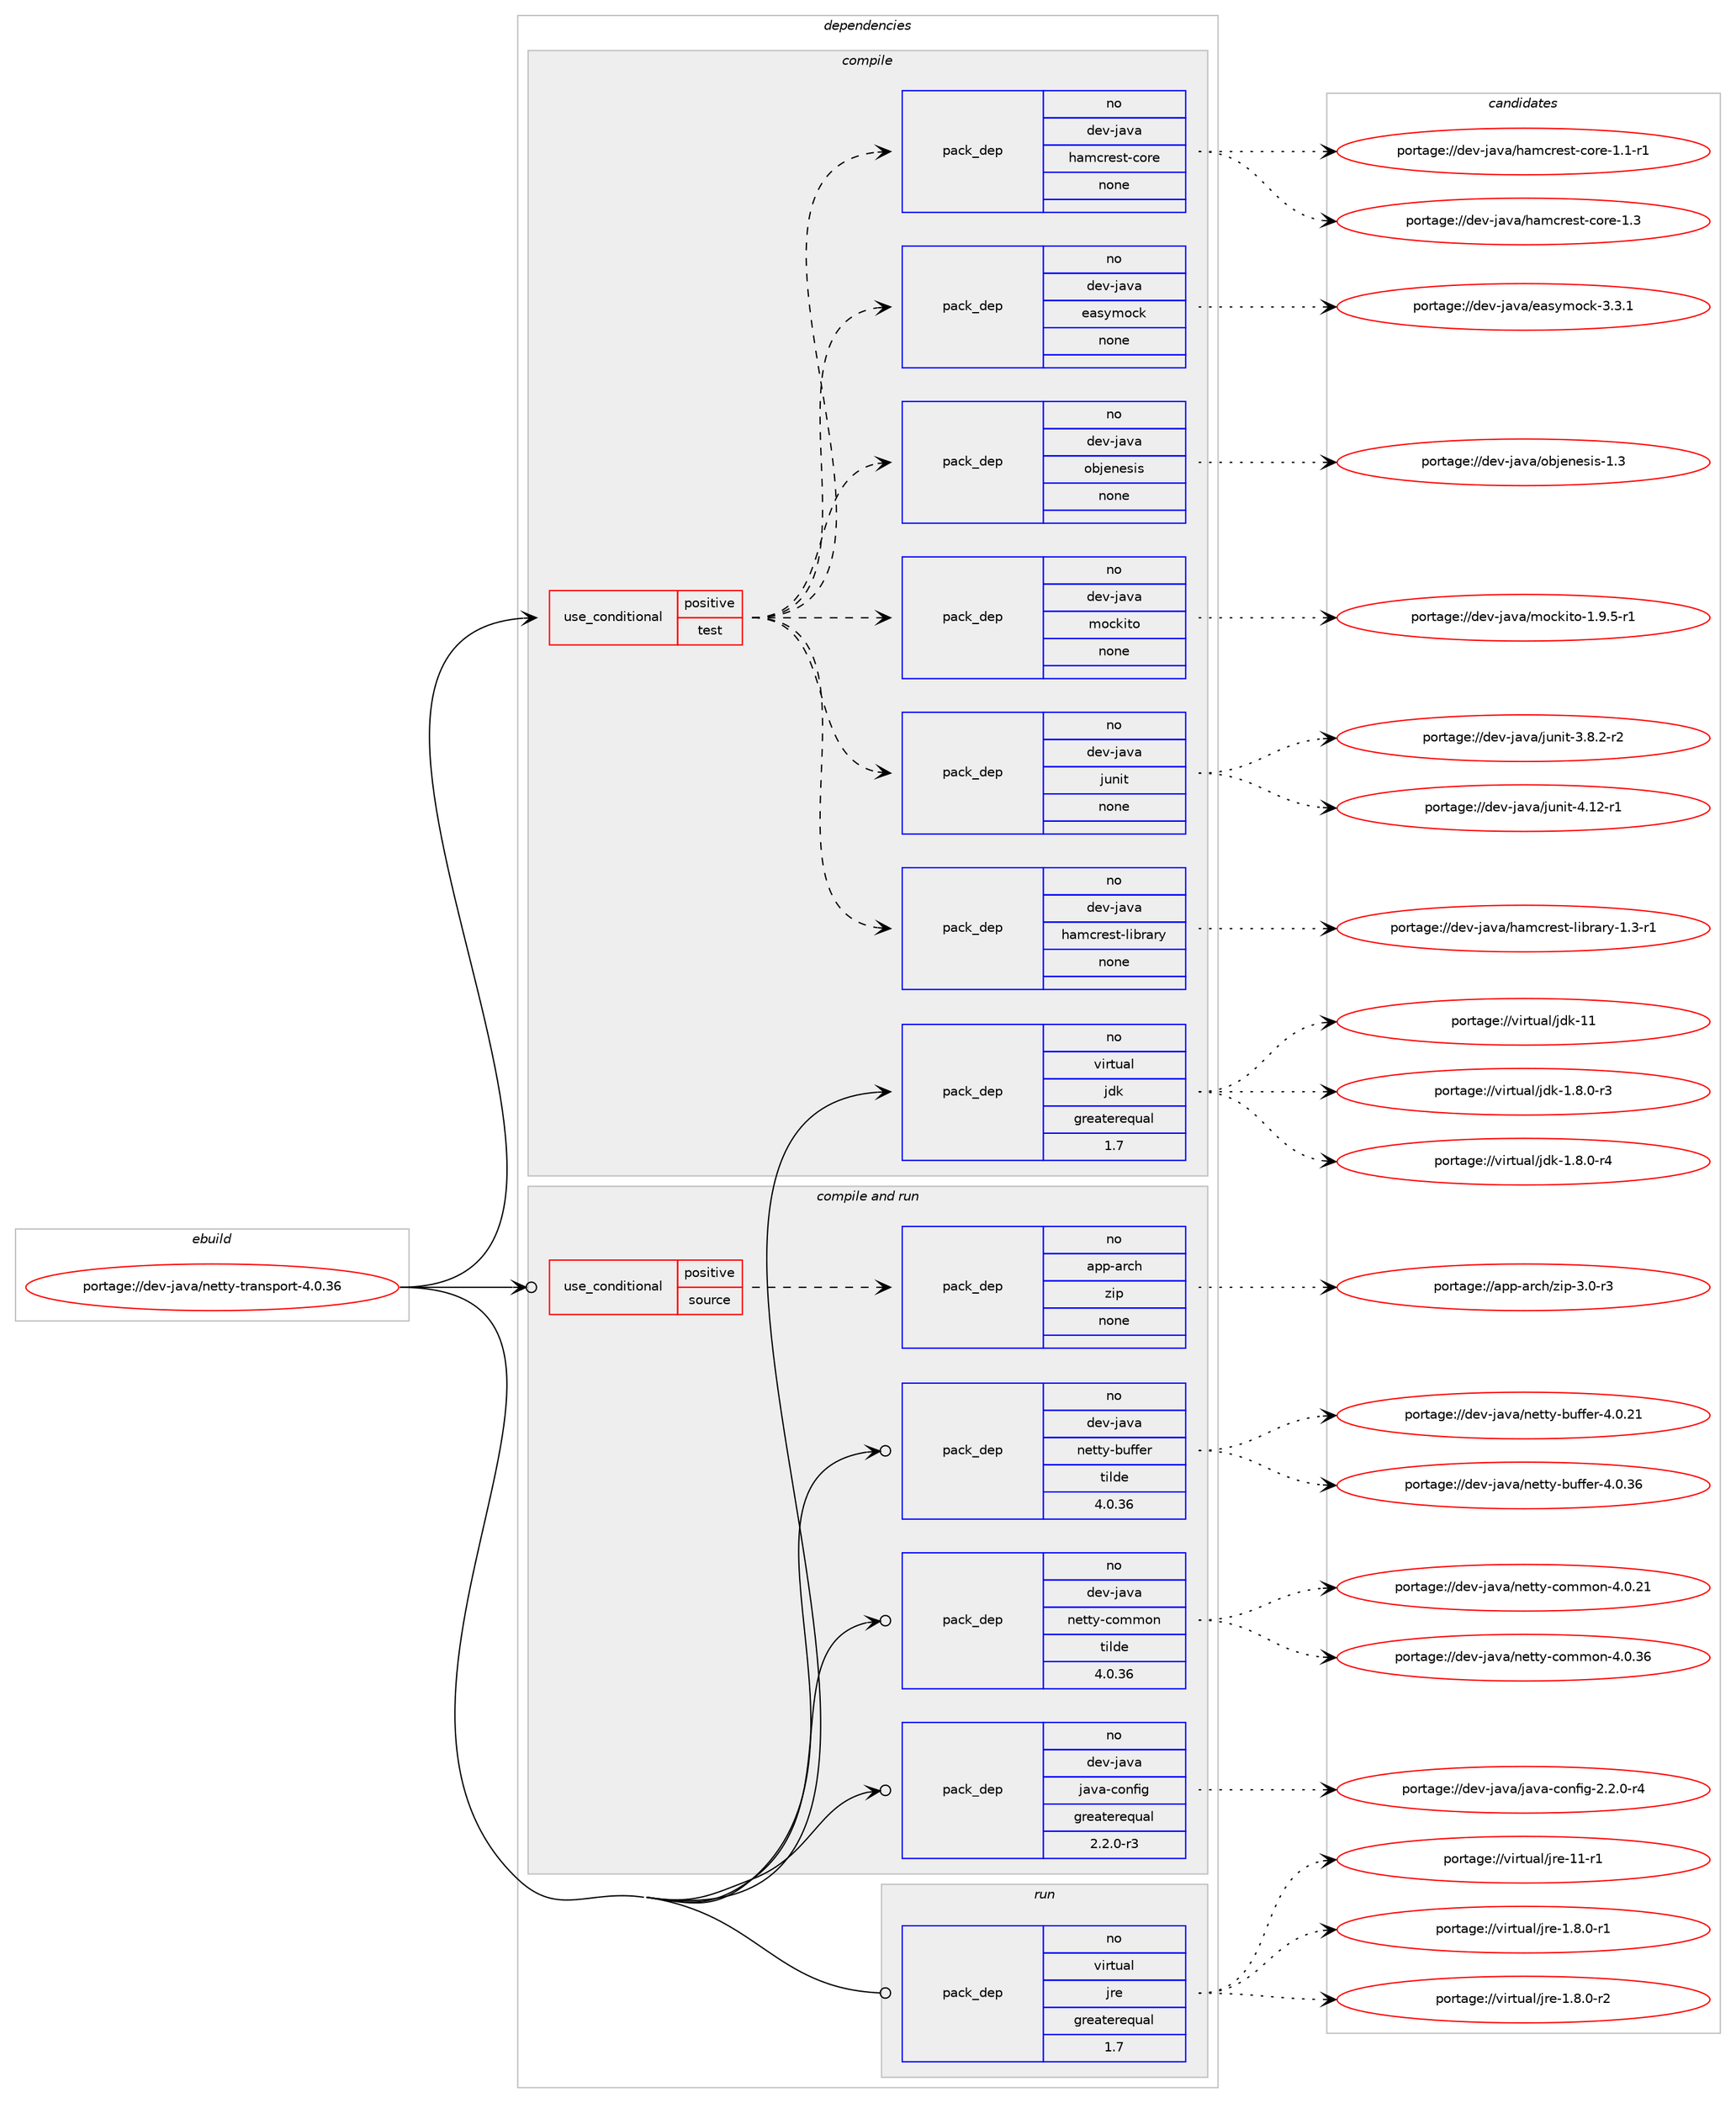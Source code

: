 digraph prolog {

# *************
# Graph options
# *************

newrank=true;
concentrate=true;
compound=true;
graph [rankdir=LR,fontname=Helvetica,fontsize=10,ranksep=1.5];#, ranksep=2.5, nodesep=0.2];
edge  [arrowhead=vee];
node  [fontname=Helvetica,fontsize=10];

# **********
# The ebuild
# **********

subgraph cluster_leftcol {
color=gray;
rank=same;
label=<<i>ebuild</i>>;
id [label="portage://dev-java/netty-transport-4.0.36", color=red, width=4, href="../dev-java/netty-transport-4.0.36.svg"];
}

# ****************
# The dependencies
# ****************

subgraph cluster_midcol {
color=gray;
label=<<i>dependencies</i>>;
subgraph cluster_compile {
fillcolor="#eeeeee";
style=filled;
label=<<i>compile</i>>;
subgraph cond18671 {
dependency90647 [label=<<TABLE BORDER="0" CELLBORDER="1" CELLSPACING="0" CELLPADDING="4"><TR><TD ROWSPAN="3" CELLPADDING="10">use_conditional</TD></TR><TR><TD>positive</TD></TR><TR><TD>test</TD></TR></TABLE>>, shape=none, color=red];
subgraph pack69253 {
dependency90648 [label=<<TABLE BORDER="0" CELLBORDER="1" CELLSPACING="0" CELLPADDING="4" WIDTH="220"><TR><TD ROWSPAN="6" CELLPADDING="30">pack_dep</TD></TR><TR><TD WIDTH="110">no</TD></TR><TR><TD>dev-java</TD></TR><TR><TD>easymock</TD></TR><TR><TD>none</TD></TR><TR><TD></TD></TR></TABLE>>, shape=none, color=blue];
}
dependency90647:e -> dependency90648:w [weight=20,style="dashed",arrowhead="vee"];
subgraph pack69254 {
dependency90649 [label=<<TABLE BORDER="0" CELLBORDER="1" CELLSPACING="0" CELLPADDING="4" WIDTH="220"><TR><TD ROWSPAN="6" CELLPADDING="30">pack_dep</TD></TR><TR><TD WIDTH="110">no</TD></TR><TR><TD>dev-java</TD></TR><TR><TD>hamcrest-core</TD></TR><TR><TD>none</TD></TR><TR><TD></TD></TR></TABLE>>, shape=none, color=blue];
}
dependency90647:e -> dependency90649:w [weight=20,style="dashed",arrowhead="vee"];
subgraph pack69255 {
dependency90650 [label=<<TABLE BORDER="0" CELLBORDER="1" CELLSPACING="0" CELLPADDING="4" WIDTH="220"><TR><TD ROWSPAN="6" CELLPADDING="30">pack_dep</TD></TR><TR><TD WIDTH="110">no</TD></TR><TR><TD>dev-java</TD></TR><TR><TD>hamcrest-library</TD></TR><TR><TD>none</TD></TR><TR><TD></TD></TR></TABLE>>, shape=none, color=blue];
}
dependency90647:e -> dependency90650:w [weight=20,style="dashed",arrowhead="vee"];
subgraph pack69256 {
dependency90651 [label=<<TABLE BORDER="0" CELLBORDER="1" CELLSPACING="0" CELLPADDING="4" WIDTH="220"><TR><TD ROWSPAN="6" CELLPADDING="30">pack_dep</TD></TR><TR><TD WIDTH="110">no</TD></TR><TR><TD>dev-java</TD></TR><TR><TD>junit</TD></TR><TR><TD>none</TD></TR><TR><TD></TD></TR></TABLE>>, shape=none, color=blue];
}
dependency90647:e -> dependency90651:w [weight=20,style="dashed",arrowhead="vee"];
subgraph pack69257 {
dependency90652 [label=<<TABLE BORDER="0" CELLBORDER="1" CELLSPACING="0" CELLPADDING="4" WIDTH="220"><TR><TD ROWSPAN="6" CELLPADDING="30">pack_dep</TD></TR><TR><TD WIDTH="110">no</TD></TR><TR><TD>dev-java</TD></TR><TR><TD>mockito</TD></TR><TR><TD>none</TD></TR><TR><TD></TD></TR></TABLE>>, shape=none, color=blue];
}
dependency90647:e -> dependency90652:w [weight=20,style="dashed",arrowhead="vee"];
subgraph pack69258 {
dependency90653 [label=<<TABLE BORDER="0" CELLBORDER="1" CELLSPACING="0" CELLPADDING="4" WIDTH="220"><TR><TD ROWSPAN="6" CELLPADDING="30">pack_dep</TD></TR><TR><TD WIDTH="110">no</TD></TR><TR><TD>dev-java</TD></TR><TR><TD>objenesis</TD></TR><TR><TD>none</TD></TR><TR><TD></TD></TR></TABLE>>, shape=none, color=blue];
}
dependency90647:e -> dependency90653:w [weight=20,style="dashed",arrowhead="vee"];
}
id:e -> dependency90647:w [weight=20,style="solid",arrowhead="vee"];
subgraph pack69259 {
dependency90654 [label=<<TABLE BORDER="0" CELLBORDER="1" CELLSPACING="0" CELLPADDING="4" WIDTH="220"><TR><TD ROWSPAN="6" CELLPADDING="30">pack_dep</TD></TR><TR><TD WIDTH="110">no</TD></TR><TR><TD>virtual</TD></TR><TR><TD>jdk</TD></TR><TR><TD>greaterequal</TD></TR><TR><TD>1.7</TD></TR></TABLE>>, shape=none, color=blue];
}
id:e -> dependency90654:w [weight=20,style="solid",arrowhead="vee"];
}
subgraph cluster_compileandrun {
fillcolor="#eeeeee";
style=filled;
label=<<i>compile and run</i>>;
subgraph cond18672 {
dependency90655 [label=<<TABLE BORDER="0" CELLBORDER="1" CELLSPACING="0" CELLPADDING="4"><TR><TD ROWSPAN="3" CELLPADDING="10">use_conditional</TD></TR><TR><TD>positive</TD></TR><TR><TD>source</TD></TR></TABLE>>, shape=none, color=red];
subgraph pack69260 {
dependency90656 [label=<<TABLE BORDER="0" CELLBORDER="1" CELLSPACING="0" CELLPADDING="4" WIDTH="220"><TR><TD ROWSPAN="6" CELLPADDING="30">pack_dep</TD></TR><TR><TD WIDTH="110">no</TD></TR><TR><TD>app-arch</TD></TR><TR><TD>zip</TD></TR><TR><TD>none</TD></TR><TR><TD></TD></TR></TABLE>>, shape=none, color=blue];
}
dependency90655:e -> dependency90656:w [weight=20,style="dashed",arrowhead="vee"];
}
id:e -> dependency90655:w [weight=20,style="solid",arrowhead="odotvee"];
subgraph pack69261 {
dependency90657 [label=<<TABLE BORDER="0" CELLBORDER="1" CELLSPACING="0" CELLPADDING="4" WIDTH="220"><TR><TD ROWSPAN="6" CELLPADDING="30">pack_dep</TD></TR><TR><TD WIDTH="110">no</TD></TR><TR><TD>dev-java</TD></TR><TR><TD>java-config</TD></TR><TR><TD>greaterequal</TD></TR><TR><TD>2.2.0-r3</TD></TR></TABLE>>, shape=none, color=blue];
}
id:e -> dependency90657:w [weight=20,style="solid",arrowhead="odotvee"];
subgraph pack69262 {
dependency90658 [label=<<TABLE BORDER="0" CELLBORDER="1" CELLSPACING="0" CELLPADDING="4" WIDTH="220"><TR><TD ROWSPAN="6" CELLPADDING="30">pack_dep</TD></TR><TR><TD WIDTH="110">no</TD></TR><TR><TD>dev-java</TD></TR><TR><TD>netty-buffer</TD></TR><TR><TD>tilde</TD></TR><TR><TD>4.0.36</TD></TR></TABLE>>, shape=none, color=blue];
}
id:e -> dependency90658:w [weight=20,style="solid",arrowhead="odotvee"];
subgraph pack69263 {
dependency90659 [label=<<TABLE BORDER="0" CELLBORDER="1" CELLSPACING="0" CELLPADDING="4" WIDTH="220"><TR><TD ROWSPAN="6" CELLPADDING="30">pack_dep</TD></TR><TR><TD WIDTH="110">no</TD></TR><TR><TD>dev-java</TD></TR><TR><TD>netty-common</TD></TR><TR><TD>tilde</TD></TR><TR><TD>4.0.36</TD></TR></TABLE>>, shape=none, color=blue];
}
id:e -> dependency90659:w [weight=20,style="solid",arrowhead="odotvee"];
}
subgraph cluster_run {
fillcolor="#eeeeee";
style=filled;
label=<<i>run</i>>;
subgraph pack69264 {
dependency90660 [label=<<TABLE BORDER="0" CELLBORDER="1" CELLSPACING="0" CELLPADDING="4" WIDTH="220"><TR><TD ROWSPAN="6" CELLPADDING="30">pack_dep</TD></TR><TR><TD WIDTH="110">no</TD></TR><TR><TD>virtual</TD></TR><TR><TD>jre</TD></TR><TR><TD>greaterequal</TD></TR><TR><TD>1.7</TD></TR></TABLE>>, shape=none, color=blue];
}
id:e -> dependency90660:w [weight=20,style="solid",arrowhead="odot"];
}
}

# **************
# The candidates
# **************

subgraph cluster_choices {
rank=same;
color=gray;
label=<<i>candidates</i>>;

subgraph choice69253 {
color=black;
nodesep=1;
choiceportage100101118451069711897471019711512110911199107455146514649 [label="portage://dev-java/easymock-3.3.1", color=red, width=4,href="../dev-java/easymock-3.3.1.svg"];
dependency90648:e -> choiceportage100101118451069711897471019711512110911199107455146514649:w [style=dotted,weight="100"];
}
subgraph choice69254 {
color=black;
nodesep=1;
choiceportage1001011184510697118974710497109991141011151164599111114101454946494511449 [label="portage://dev-java/hamcrest-core-1.1-r1", color=red, width=4,href="../dev-java/hamcrest-core-1.1-r1.svg"];
choiceportage100101118451069711897471049710999114101115116459911111410145494651 [label="portage://dev-java/hamcrest-core-1.3", color=red, width=4,href="../dev-java/hamcrest-core-1.3.svg"];
dependency90649:e -> choiceportage1001011184510697118974710497109991141011151164599111114101454946494511449:w [style=dotted,weight="100"];
dependency90649:e -> choiceportage100101118451069711897471049710999114101115116459911111410145494651:w [style=dotted,weight="100"];
}
subgraph choice69255 {
color=black;
nodesep=1;
choiceportage100101118451069711897471049710999114101115116451081059811497114121454946514511449 [label="portage://dev-java/hamcrest-library-1.3-r1", color=red, width=4,href="../dev-java/hamcrest-library-1.3-r1.svg"];
dependency90650:e -> choiceportage100101118451069711897471049710999114101115116451081059811497114121454946514511449:w [style=dotted,weight="100"];
}
subgraph choice69256 {
color=black;
nodesep=1;
choiceportage100101118451069711897471061171101051164551465646504511450 [label="portage://dev-java/junit-3.8.2-r2", color=red, width=4,href="../dev-java/junit-3.8.2-r2.svg"];
choiceportage1001011184510697118974710611711010511645524649504511449 [label="portage://dev-java/junit-4.12-r1", color=red, width=4,href="../dev-java/junit-4.12-r1.svg"];
dependency90651:e -> choiceportage100101118451069711897471061171101051164551465646504511450:w [style=dotted,weight="100"];
dependency90651:e -> choiceportage1001011184510697118974710611711010511645524649504511449:w [style=dotted,weight="100"];
}
subgraph choice69257 {
color=black;
nodesep=1;
choiceportage10010111845106971189747109111991071051161114549465746534511449 [label="portage://dev-java/mockito-1.9.5-r1", color=red, width=4,href="../dev-java/mockito-1.9.5-r1.svg"];
dependency90652:e -> choiceportage10010111845106971189747109111991071051161114549465746534511449:w [style=dotted,weight="100"];
}
subgraph choice69258 {
color=black;
nodesep=1;
choiceportage100101118451069711897471119810610111010111510511545494651 [label="portage://dev-java/objenesis-1.3", color=red, width=4,href="../dev-java/objenesis-1.3.svg"];
dependency90653:e -> choiceportage100101118451069711897471119810610111010111510511545494651:w [style=dotted,weight="100"];
}
subgraph choice69259 {
color=black;
nodesep=1;
choiceportage11810511411611797108471061001074549465646484511451 [label="portage://virtual/jdk-1.8.0-r3", color=red, width=4,href="../virtual/jdk-1.8.0-r3.svg"];
choiceportage11810511411611797108471061001074549465646484511452 [label="portage://virtual/jdk-1.8.0-r4", color=red, width=4,href="../virtual/jdk-1.8.0-r4.svg"];
choiceportage1181051141161179710847106100107454949 [label="portage://virtual/jdk-11", color=red, width=4,href="../virtual/jdk-11.svg"];
dependency90654:e -> choiceportage11810511411611797108471061001074549465646484511451:w [style=dotted,weight="100"];
dependency90654:e -> choiceportage11810511411611797108471061001074549465646484511452:w [style=dotted,weight="100"];
dependency90654:e -> choiceportage1181051141161179710847106100107454949:w [style=dotted,weight="100"];
}
subgraph choice69260 {
color=black;
nodesep=1;
choiceportage9711211245971149910447122105112455146484511451 [label="portage://app-arch/zip-3.0-r3", color=red, width=4,href="../app-arch/zip-3.0-r3.svg"];
dependency90656:e -> choiceportage9711211245971149910447122105112455146484511451:w [style=dotted,weight="100"];
}
subgraph choice69261 {
color=black;
nodesep=1;
choiceportage10010111845106971189747106971189745991111101021051034550465046484511452 [label="portage://dev-java/java-config-2.2.0-r4", color=red, width=4,href="../dev-java/java-config-2.2.0-r4.svg"];
dependency90657:e -> choiceportage10010111845106971189747106971189745991111101021051034550465046484511452:w [style=dotted,weight="100"];
}
subgraph choice69262 {
color=black;
nodesep=1;
choiceportage10010111845106971189747110101116116121459811710210210111445524648465049 [label="portage://dev-java/netty-buffer-4.0.21", color=red, width=4,href="../dev-java/netty-buffer-4.0.21.svg"];
choiceportage10010111845106971189747110101116116121459811710210210111445524648465154 [label="portage://dev-java/netty-buffer-4.0.36", color=red, width=4,href="../dev-java/netty-buffer-4.0.36.svg"];
dependency90658:e -> choiceportage10010111845106971189747110101116116121459811710210210111445524648465049:w [style=dotted,weight="100"];
dependency90658:e -> choiceportage10010111845106971189747110101116116121459811710210210111445524648465154:w [style=dotted,weight="100"];
}
subgraph choice69263 {
color=black;
nodesep=1;
choiceportage10010111845106971189747110101116116121459911110910911111045524648465049 [label="portage://dev-java/netty-common-4.0.21", color=red, width=4,href="../dev-java/netty-common-4.0.21.svg"];
choiceportage10010111845106971189747110101116116121459911110910911111045524648465154 [label="portage://dev-java/netty-common-4.0.36", color=red, width=4,href="../dev-java/netty-common-4.0.36.svg"];
dependency90659:e -> choiceportage10010111845106971189747110101116116121459911110910911111045524648465049:w [style=dotted,weight="100"];
dependency90659:e -> choiceportage10010111845106971189747110101116116121459911110910911111045524648465154:w [style=dotted,weight="100"];
}
subgraph choice69264 {
color=black;
nodesep=1;
choiceportage11810511411611797108471061141014549465646484511449 [label="portage://virtual/jre-1.8.0-r1", color=red, width=4,href="../virtual/jre-1.8.0-r1.svg"];
choiceportage11810511411611797108471061141014549465646484511450 [label="portage://virtual/jre-1.8.0-r2", color=red, width=4,href="../virtual/jre-1.8.0-r2.svg"];
choiceportage11810511411611797108471061141014549494511449 [label="portage://virtual/jre-11-r1", color=red, width=4,href="../virtual/jre-11-r1.svg"];
dependency90660:e -> choiceportage11810511411611797108471061141014549465646484511449:w [style=dotted,weight="100"];
dependency90660:e -> choiceportage11810511411611797108471061141014549465646484511450:w [style=dotted,weight="100"];
dependency90660:e -> choiceportage11810511411611797108471061141014549494511449:w [style=dotted,weight="100"];
}
}

}
